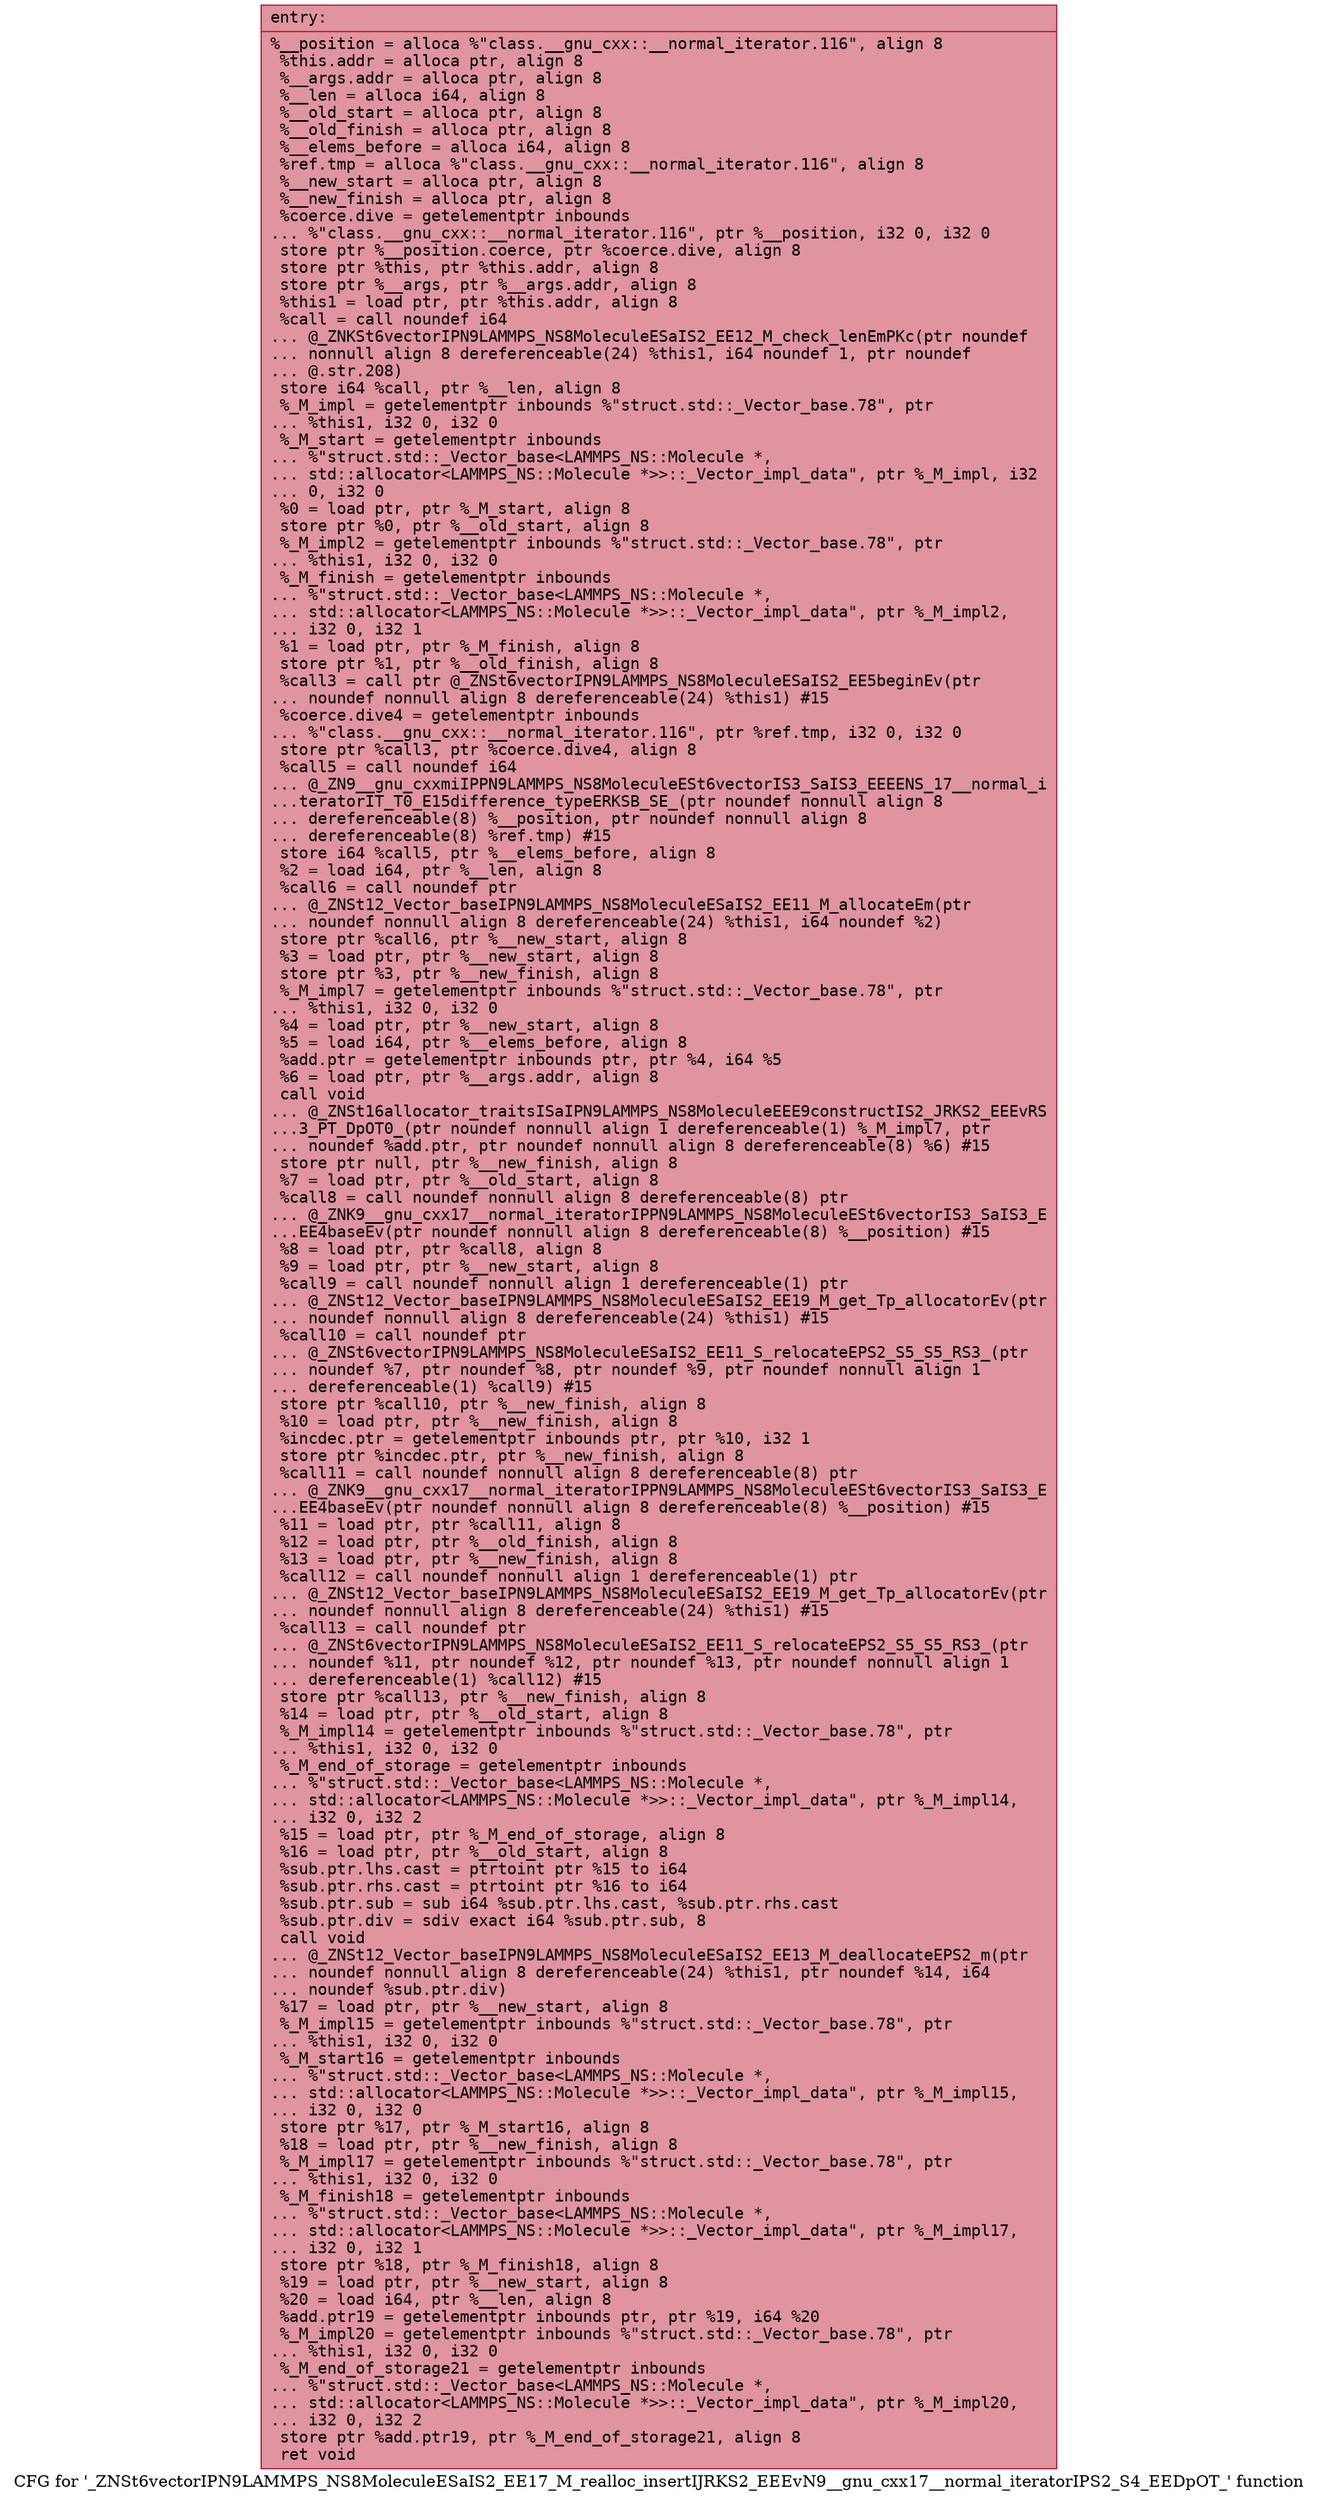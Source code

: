 digraph "CFG for '_ZNSt6vectorIPN9LAMMPS_NS8MoleculeESaIS2_EE17_M_realloc_insertIJRKS2_EEEvN9__gnu_cxx17__normal_iteratorIPS2_S4_EEDpOT_' function" {
	label="CFG for '_ZNSt6vectorIPN9LAMMPS_NS8MoleculeESaIS2_EE17_M_realloc_insertIJRKS2_EEEvN9__gnu_cxx17__normal_iteratorIPS2_S4_EEDpOT_' function";

	Node0x55aea93375e0 [shape=record,color="#b70d28ff", style=filled, fillcolor="#b70d2870" fontname="Courier",label="{entry:\l|  %__position = alloca %\"class.__gnu_cxx::__normal_iterator.116\", align 8\l  %this.addr = alloca ptr, align 8\l  %__args.addr = alloca ptr, align 8\l  %__len = alloca i64, align 8\l  %__old_start = alloca ptr, align 8\l  %__old_finish = alloca ptr, align 8\l  %__elems_before = alloca i64, align 8\l  %ref.tmp = alloca %\"class.__gnu_cxx::__normal_iterator.116\", align 8\l  %__new_start = alloca ptr, align 8\l  %__new_finish = alloca ptr, align 8\l  %coerce.dive = getelementptr inbounds\l... %\"class.__gnu_cxx::__normal_iterator.116\", ptr %__position, i32 0, i32 0\l  store ptr %__position.coerce, ptr %coerce.dive, align 8\l  store ptr %this, ptr %this.addr, align 8\l  store ptr %__args, ptr %__args.addr, align 8\l  %this1 = load ptr, ptr %this.addr, align 8\l  %call = call noundef i64\l... @_ZNKSt6vectorIPN9LAMMPS_NS8MoleculeESaIS2_EE12_M_check_lenEmPKc(ptr noundef\l... nonnull align 8 dereferenceable(24) %this1, i64 noundef 1, ptr noundef\l... @.str.208)\l  store i64 %call, ptr %__len, align 8\l  %_M_impl = getelementptr inbounds %\"struct.std::_Vector_base.78\", ptr\l... %this1, i32 0, i32 0\l  %_M_start = getelementptr inbounds\l... %\"struct.std::_Vector_base\<LAMMPS_NS::Molecule *,\l... std::allocator\<LAMMPS_NS::Molecule *\>\>::_Vector_impl_data\", ptr %_M_impl, i32\l... 0, i32 0\l  %0 = load ptr, ptr %_M_start, align 8\l  store ptr %0, ptr %__old_start, align 8\l  %_M_impl2 = getelementptr inbounds %\"struct.std::_Vector_base.78\", ptr\l... %this1, i32 0, i32 0\l  %_M_finish = getelementptr inbounds\l... %\"struct.std::_Vector_base\<LAMMPS_NS::Molecule *,\l... std::allocator\<LAMMPS_NS::Molecule *\>\>::_Vector_impl_data\", ptr %_M_impl2,\l... i32 0, i32 1\l  %1 = load ptr, ptr %_M_finish, align 8\l  store ptr %1, ptr %__old_finish, align 8\l  %call3 = call ptr @_ZNSt6vectorIPN9LAMMPS_NS8MoleculeESaIS2_EE5beginEv(ptr\l... noundef nonnull align 8 dereferenceable(24) %this1) #15\l  %coerce.dive4 = getelementptr inbounds\l... %\"class.__gnu_cxx::__normal_iterator.116\", ptr %ref.tmp, i32 0, i32 0\l  store ptr %call3, ptr %coerce.dive4, align 8\l  %call5 = call noundef i64\l... @_ZN9__gnu_cxxmiIPPN9LAMMPS_NS8MoleculeESt6vectorIS3_SaIS3_EEEENS_17__normal_i\l...teratorIT_T0_E15difference_typeERKSB_SE_(ptr noundef nonnull align 8\l... dereferenceable(8) %__position, ptr noundef nonnull align 8\l... dereferenceable(8) %ref.tmp) #15\l  store i64 %call5, ptr %__elems_before, align 8\l  %2 = load i64, ptr %__len, align 8\l  %call6 = call noundef ptr\l... @_ZNSt12_Vector_baseIPN9LAMMPS_NS8MoleculeESaIS2_EE11_M_allocateEm(ptr\l... noundef nonnull align 8 dereferenceable(24) %this1, i64 noundef %2)\l  store ptr %call6, ptr %__new_start, align 8\l  %3 = load ptr, ptr %__new_start, align 8\l  store ptr %3, ptr %__new_finish, align 8\l  %_M_impl7 = getelementptr inbounds %\"struct.std::_Vector_base.78\", ptr\l... %this1, i32 0, i32 0\l  %4 = load ptr, ptr %__new_start, align 8\l  %5 = load i64, ptr %__elems_before, align 8\l  %add.ptr = getelementptr inbounds ptr, ptr %4, i64 %5\l  %6 = load ptr, ptr %__args.addr, align 8\l  call void\l... @_ZNSt16allocator_traitsISaIPN9LAMMPS_NS8MoleculeEEE9constructIS2_JRKS2_EEEvRS\l...3_PT_DpOT0_(ptr noundef nonnull align 1 dereferenceable(1) %_M_impl7, ptr\l... noundef %add.ptr, ptr noundef nonnull align 8 dereferenceable(8) %6) #15\l  store ptr null, ptr %__new_finish, align 8\l  %7 = load ptr, ptr %__old_start, align 8\l  %call8 = call noundef nonnull align 8 dereferenceable(8) ptr\l... @_ZNK9__gnu_cxx17__normal_iteratorIPPN9LAMMPS_NS8MoleculeESt6vectorIS3_SaIS3_E\l...EE4baseEv(ptr noundef nonnull align 8 dereferenceable(8) %__position) #15\l  %8 = load ptr, ptr %call8, align 8\l  %9 = load ptr, ptr %__new_start, align 8\l  %call9 = call noundef nonnull align 1 dereferenceable(1) ptr\l... @_ZNSt12_Vector_baseIPN9LAMMPS_NS8MoleculeESaIS2_EE19_M_get_Tp_allocatorEv(ptr\l... noundef nonnull align 8 dereferenceable(24) %this1) #15\l  %call10 = call noundef ptr\l... @_ZNSt6vectorIPN9LAMMPS_NS8MoleculeESaIS2_EE11_S_relocateEPS2_S5_S5_RS3_(ptr\l... noundef %7, ptr noundef %8, ptr noundef %9, ptr noundef nonnull align 1\l... dereferenceable(1) %call9) #15\l  store ptr %call10, ptr %__new_finish, align 8\l  %10 = load ptr, ptr %__new_finish, align 8\l  %incdec.ptr = getelementptr inbounds ptr, ptr %10, i32 1\l  store ptr %incdec.ptr, ptr %__new_finish, align 8\l  %call11 = call noundef nonnull align 8 dereferenceable(8) ptr\l... @_ZNK9__gnu_cxx17__normal_iteratorIPPN9LAMMPS_NS8MoleculeESt6vectorIS3_SaIS3_E\l...EE4baseEv(ptr noundef nonnull align 8 dereferenceable(8) %__position) #15\l  %11 = load ptr, ptr %call11, align 8\l  %12 = load ptr, ptr %__old_finish, align 8\l  %13 = load ptr, ptr %__new_finish, align 8\l  %call12 = call noundef nonnull align 1 dereferenceable(1) ptr\l... @_ZNSt12_Vector_baseIPN9LAMMPS_NS8MoleculeESaIS2_EE19_M_get_Tp_allocatorEv(ptr\l... noundef nonnull align 8 dereferenceable(24) %this1) #15\l  %call13 = call noundef ptr\l... @_ZNSt6vectorIPN9LAMMPS_NS8MoleculeESaIS2_EE11_S_relocateEPS2_S5_S5_RS3_(ptr\l... noundef %11, ptr noundef %12, ptr noundef %13, ptr noundef nonnull align 1\l... dereferenceable(1) %call12) #15\l  store ptr %call13, ptr %__new_finish, align 8\l  %14 = load ptr, ptr %__old_start, align 8\l  %_M_impl14 = getelementptr inbounds %\"struct.std::_Vector_base.78\", ptr\l... %this1, i32 0, i32 0\l  %_M_end_of_storage = getelementptr inbounds\l... %\"struct.std::_Vector_base\<LAMMPS_NS::Molecule *,\l... std::allocator\<LAMMPS_NS::Molecule *\>\>::_Vector_impl_data\", ptr %_M_impl14,\l... i32 0, i32 2\l  %15 = load ptr, ptr %_M_end_of_storage, align 8\l  %16 = load ptr, ptr %__old_start, align 8\l  %sub.ptr.lhs.cast = ptrtoint ptr %15 to i64\l  %sub.ptr.rhs.cast = ptrtoint ptr %16 to i64\l  %sub.ptr.sub = sub i64 %sub.ptr.lhs.cast, %sub.ptr.rhs.cast\l  %sub.ptr.div = sdiv exact i64 %sub.ptr.sub, 8\l  call void\l... @_ZNSt12_Vector_baseIPN9LAMMPS_NS8MoleculeESaIS2_EE13_M_deallocateEPS2_m(ptr\l... noundef nonnull align 8 dereferenceable(24) %this1, ptr noundef %14, i64\l... noundef %sub.ptr.div)\l  %17 = load ptr, ptr %__new_start, align 8\l  %_M_impl15 = getelementptr inbounds %\"struct.std::_Vector_base.78\", ptr\l... %this1, i32 0, i32 0\l  %_M_start16 = getelementptr inbounds\l... %\"struct.std::_Vector_base\<LAMMPS_NS::Molecule *,\l... std::allocator\<LAMMPS_NS::Molecule *\>\>::_Vector_impl_data\", ptr %_M_impl15,\l... i32 0, i32 0\l  store ptr %17, ptr %_M_start16, align 8\l  %18 = load ptr, ptr %__new_finish, align 8\l  %_M_impl17 = getelementptr inbounds %\"struct.std::_Vector_base.78\", ptr\l... %this1, i32 0, i32 0\l  %_M_finish18 = getelementptr inbounds\l... %\"struct.std::_Vector_base\<LAMMPS_NS::Molecule *,\l... std::allocator\<LAMMPS_NS::Molecule *\>\>::_Vector_impl_data\", ptr %_M_impl17,\l... i32 0, i32 1\l  store ptr %18, ptr %_M_finish18, align 8\l  %19 = load ptr, ptr %__new_start, align 8\l  %20 = load i64, ptr %__len, align 8\l  %add.ptr19 = getelementptr inbounds ptr, ptr %19, i64 %20\l  %_M_impl20 = getelementptr inbounds %\"struct.std::_Vector_base.78\", ptr\l... %this1, i32 0, i32 0\l  %_M_end_of_storage21 = getelementptr inbounds\l... %\"struct.std::_Vector_base\<LAMMPS_NS::Molecule *,\l... std::allocator\<LAMMPS_NS::Molecule *\>\>::_Vector_impl_data\", ptr %_M_impl20,\l... i32 0, i32 2\l  store ptr %add.ptr19, ptr %_M_end_of_storage21, align 8\l  ret void\l}"];
}
